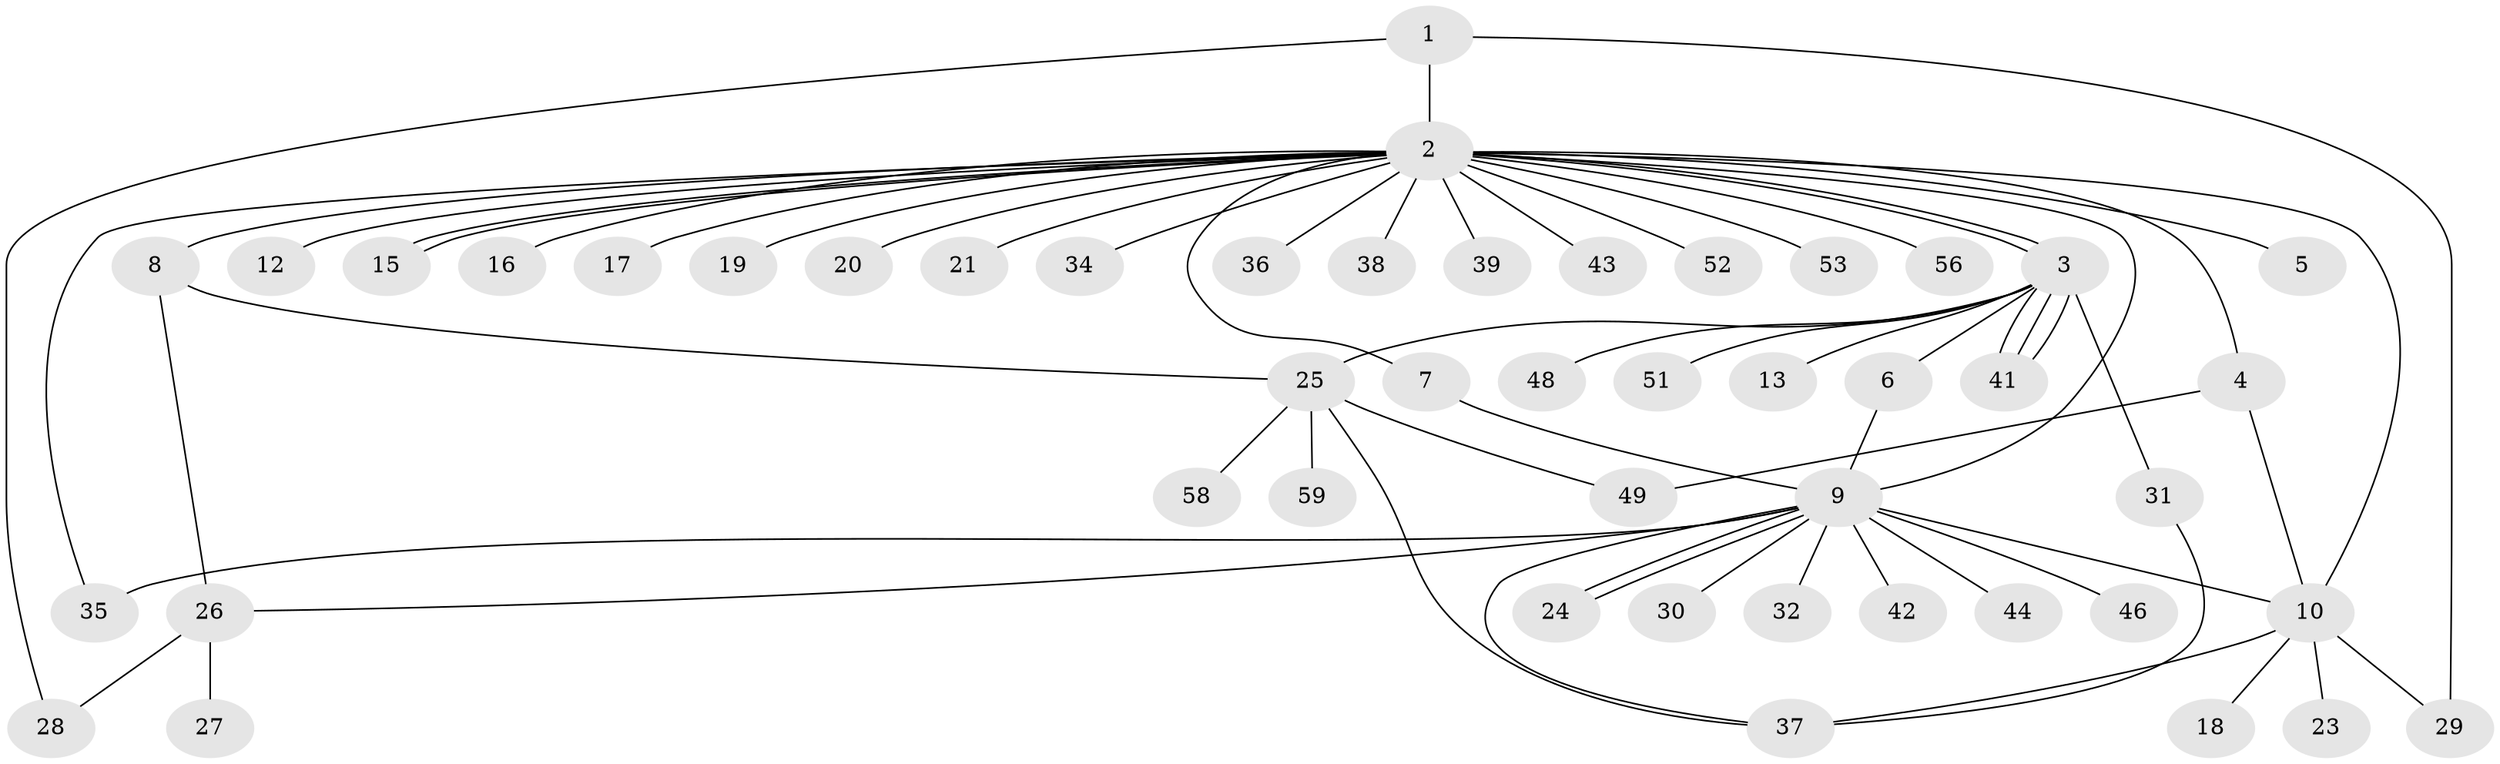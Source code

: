 // Generated by graph-tools (version 1.1) at 2025/51/02/27/25 19:51:56]
// undirected, 48 vertices, 65 edges
graph export_dot {
graph [start="1"]
  node [color=gray90,style=filled];
  1 [super="+14"];
  2 [super="+54"];
  3 [super="+45"];
  4 [super="+22"];
  5;
  6 [super="+55"];
  7;
  8;
  9 [super="+11"];
  10 [super="+57"];
  12;
  13;
  15;
  16;
  17;
  18;
  19;
  20;
  21;
  23;
  24;
  25 [super="+33"];
  26 [super="+47"];
  27;
  28;
  29;
  30;
  31;
  32 [super="+50"];
  34;
  35;
  36;
  37 [super="+40"];
  38;
  39;
  41;
  42;
  43;
  44 [super="+60"];
  46;
  48;
  49;
  51;
  52;
  53;
  56;
  58;
  59;
  1 -- 2 [weight=2];
  1 -- 28;
  1 -- 29;
  2 -- 3;
  2 -- 3;
  2 -- 4 [weight=2];
  2 -- 5;
  2 -- 7;
  2 -- 8;
  2 -- 9 [weight=2];
  2 -- 10 [weight=2];
  2 -- 12;
  2 -- 15;
  2 -- 15;
  2 -- 16;
  2 -- 17;
  2 -- 19;
  2 -- 20;
  2 -- 21;
  2 -- 34;
  2 -- 35;
  2 -- 36;
  2 -- 38;
  2 -- 39;
  2 -- 43;
  2 -- 52;
  2 -- 53;
  2 -- 56;
  3 -- 6;
  3 -- 13;
  3 -- 25;
  3 -- 31;
  3 -- 41;
  3 -- 41;
  3 -- 41;
  3 -- 48;
  3 -- 51;
  4 -- 49;
  4 -- 10;
  6 -- 9;
  7 -- 9;
  8 -- 25;
  8 -- 26;
  9 -- 10 [weight=2];
  9 -- 24;
  9 -- 24;
  9 -- 26;
  9 -- 30;
  9 -- 32;
  9 -- 35;
  9 -- 42;
  9 -- 44;
  9 -- 46;
  9 -- 37;
  10 -- 18;
  10 -- 23;
  10 -- 29;
  10 -- 37;
  25 -- 37;
  25 -- 49;
  25 -- 58;
  25 -- 59;
  26 -- 27;
  26 -- 28;
  31 -- 37;
}
